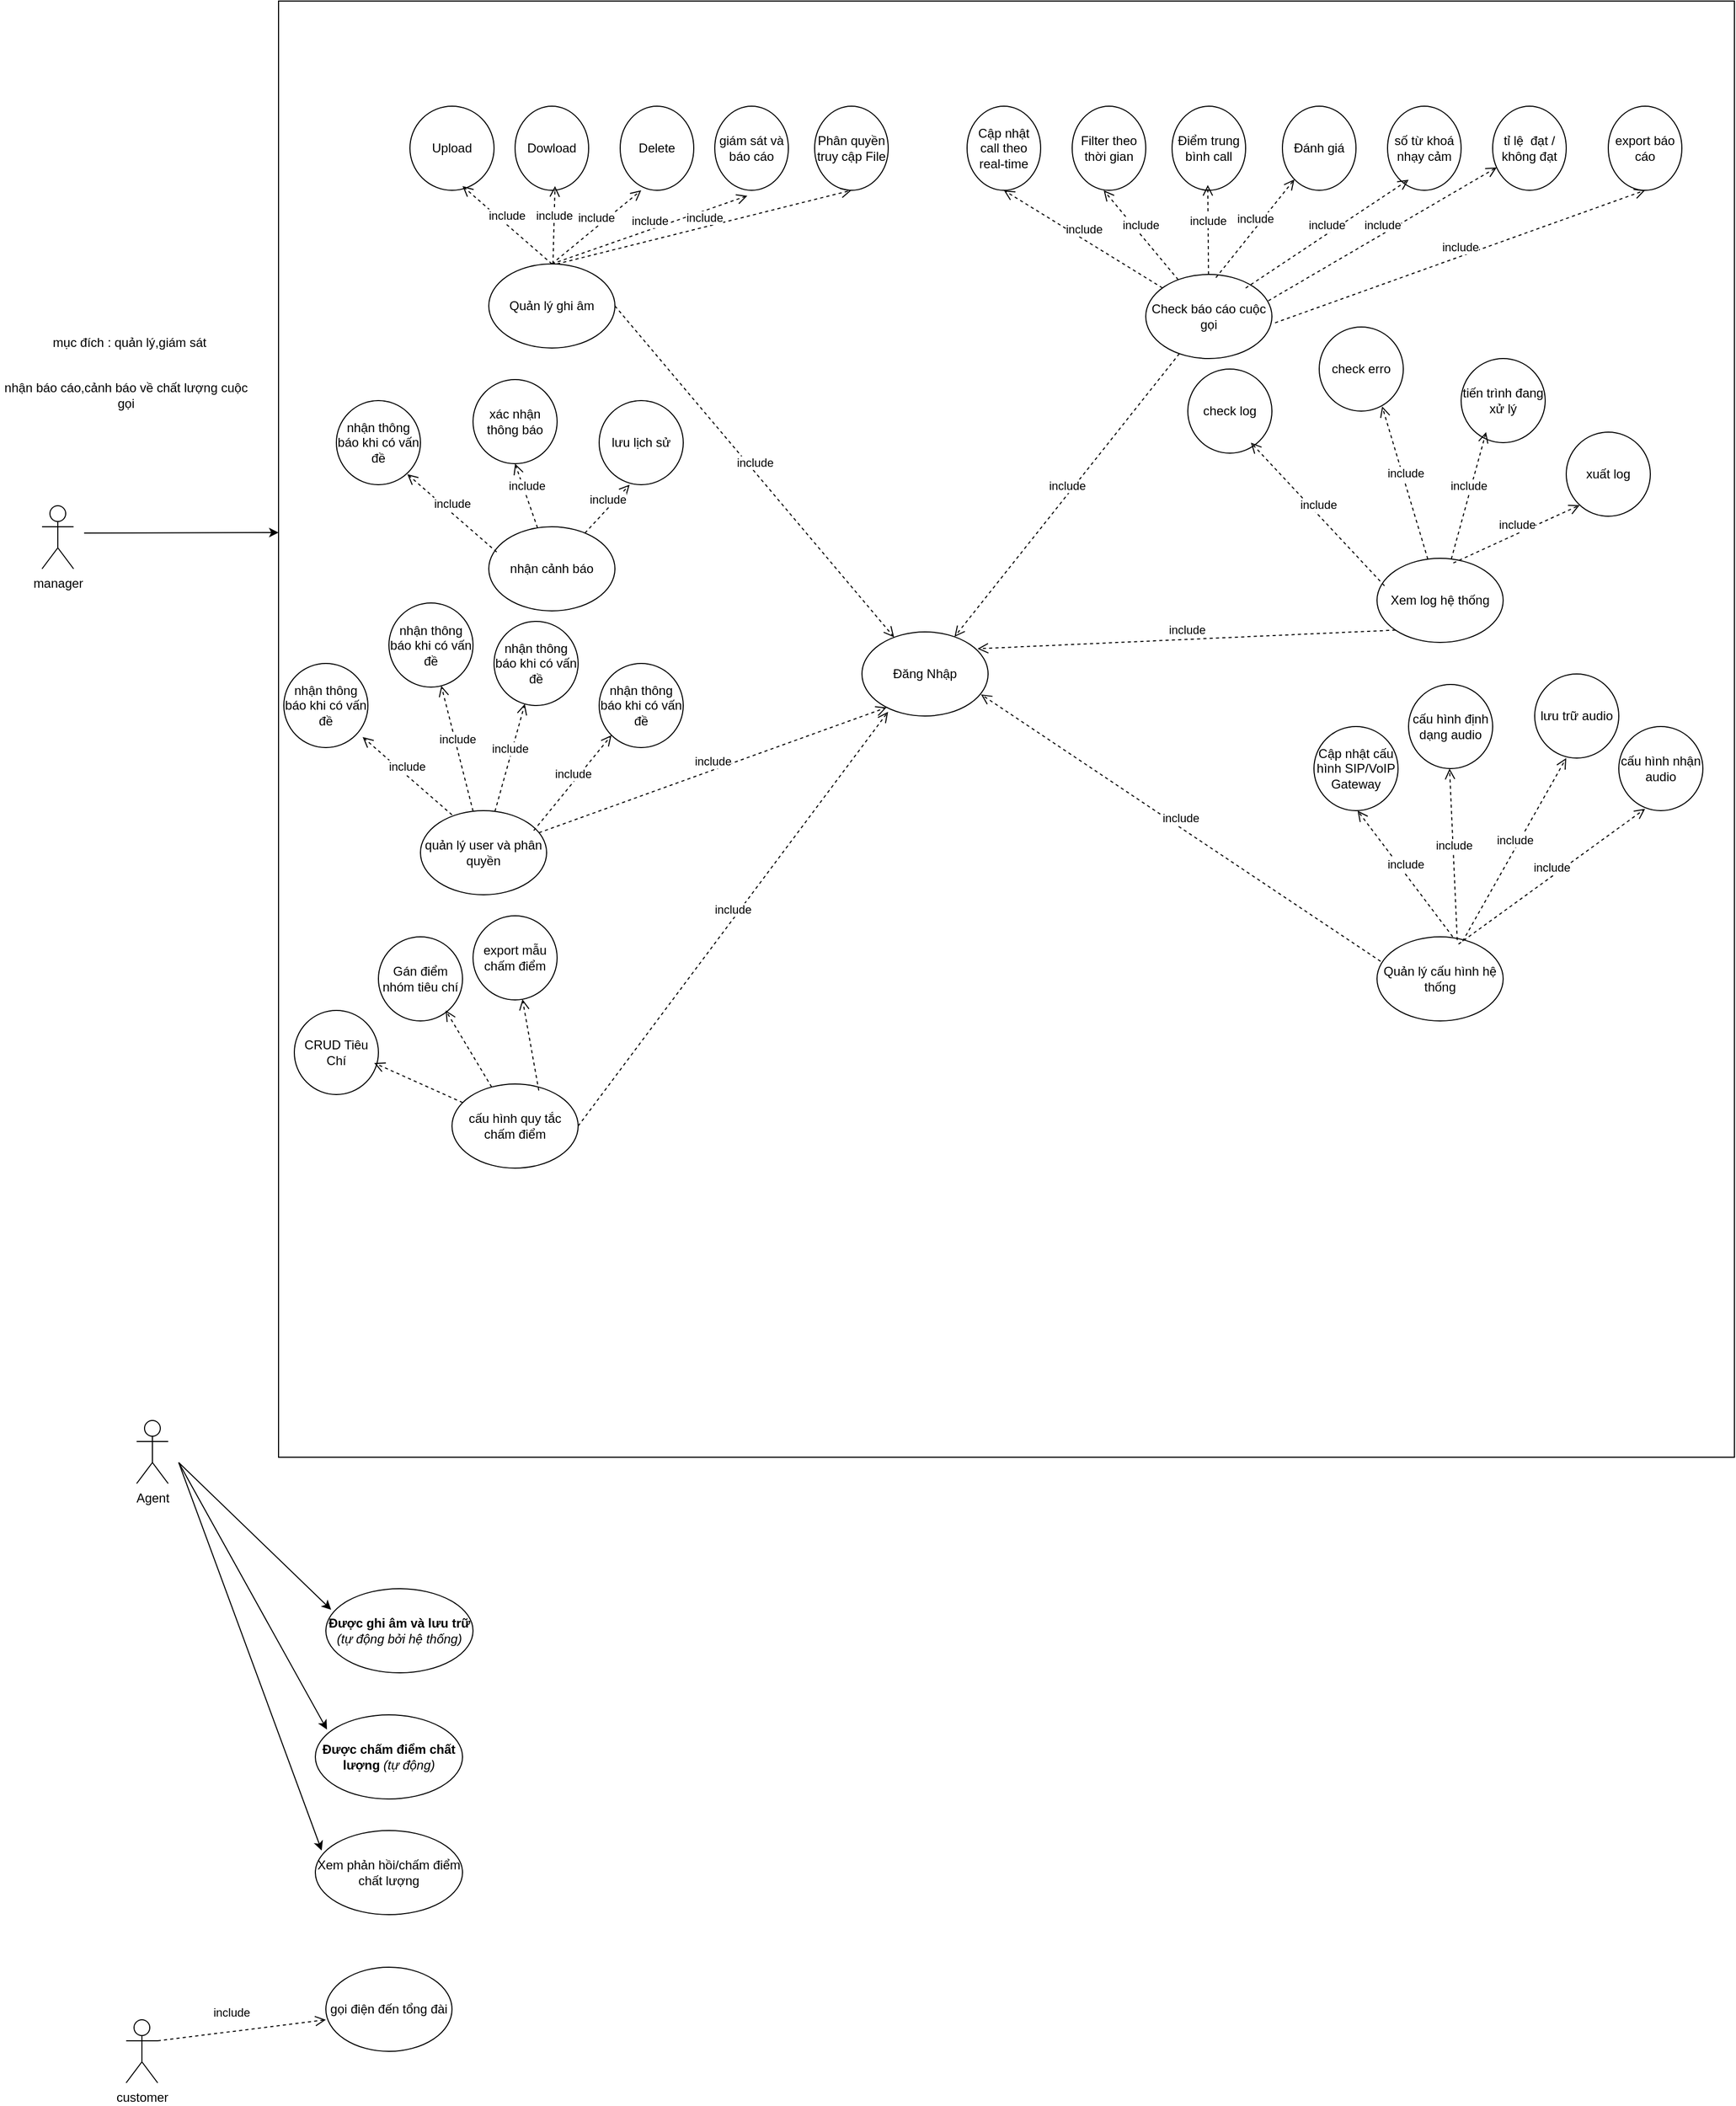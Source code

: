 <mxfile version="28.2.2">
  <diagram name="Page-1" id="EZKo6Iak0aGbaEkY86H6">
    <mxGraphModel dx="2770" dy="2153" grid="1" gridSize="10" guides="1" tooltips="1" connect="1" arrows="1" fold="1" page="1" pageScale="1" pageWidth="850" pageHeight="1100" math="0" shadow="0">
      <root>
        <mxCell id="0" />
        <mxCell id="1" parent="0" />
        <mxCell id="Q1sx3dnFDLbW0q8oinUK-1" value="manager" style="shape=umlActor;verticalLabelPosition=bottom;verticalAlign=top;html=1;outlineConnect=0;" parent="1" vertex="1">
          <mxGeometry x="-20" y="450" width="30" height="60" as="geometry" />
        </mxCell>
        <mxCell id="Q1sx3dnFDLbW0q8oinUK-2" value="mục đích : quản lý,giám sát&amp;nbsp;" style="text;html=1;align=center;verticalAlign=middle;whiteSpace=wrap;rounded=0;" parent="1" vertex="1">
          <mxGeometry x="-60" y="280" width="250" height="30" as="geometry" />
        </mxCell>
        <mxCell id="Q1sx3dnFDLbW0q8oinUK-3" value="nhận báo cáo,cảnh báo về chất lượng cuộc gọi" style="text;html=1;align=center;verticalAlign=middle;whiteSpace=wrap;rounded=0;" parent="1" vertex="1">
          <mxGeometry x="-60" y="330" width="240" height="30" as="geometry" />
        </mxCell>
        <mxCell id="Q1sx3dnFDLbW0q8oinUK-4" value="Agent" style="shape=umlActor;verticalLabelPosition=bottom;verticalAlign=top;html=1;" parent="1" vertex="1">
          <mxGeometry x="70" y="1320" width="30" height="60" as="geometry" />
        </mxCell>
        <mxCell id="Q1sx3dnFDLbW0q8oinUK-7" value="&lt;strong data-end=&quot;556&quot; data-start=&quot;530&quot;&gt;Được ghi âm và lưu trữ&lt;/strong&gt; &lt;em data-end=&quot;581&quot; data-start=&quot;557&quot;&gt;(tự động bởi hệ thống)&lt;/em&gt;" style="ellipse;whiteSpace=wrap;html=1;" parent="1" vertex="1">
          <mxGeometry x="250" y="1480" width="140" height="80" as="geometry" />
        </mxCell>
        <mxCell id="Q1sx3dnFDLbW0q8oinUK-8" value="" style="endArrow=classic;html=1;rounded=0;entryX=0.036;entryY=0.25;entryDx=0;entryDy=0;entryPerimeter=0;" parent="1" target="Q1sx3dnFDLbW0q8oinUK-7" edge="1">
          <mxGeometry width="50" height="50" relative="1" as="geometry">
            <mxPoint x="110" y="1360" as="sourcePoint" />
            <mxPoint x="240" y="1440" as="targetPoint" />
          </mxGeometry>
        </mxCell>
        <mxCell id="Q1sx3dnFDLbW0q8oinUK-9" value="customer" style="shape=umlActor;verticalLabelPosition=bottom;verticalAlign=top;html=1;outlineConnect=0;" parent="1" vertex="1">
          <mxGeometry x="60" y="1890" width="30" height="60" as="geometry" />
        </mxCell>
        <mxCell id="Q1sx3dnFDLbW0q8oinUK-10" value="&lt;strong data-end=&quot;743&quot; data-start=&quot;714&quot;&gt;Được chấm điểm chất lượng&lt;/strong&gt; &lt;em data-end=&quot;755&quot; data-start=&quot;744&quot;&gt;(tự động)&lt;/em&gt;" style="ellipse;whiteSpace=wrap;html=1;" parent="1" vertex="1">
          <mxGeometry x="240" y="1600" width="140" height="80" as="geometry" />
        </mxCell>
        <mxCell id="Q1sx3dnFDLbW0q8oinUK-11" value="Xem phản hồi/chấm điểm chất lượng" style="ellipse;whiteSpace=wrap;html=1;" parent="1" vertex="1">
          <mxGeometry x="240" y="1710" width="140" height="80" as="geometry" />
        </mxCell>
        <mxCell id="Q1sx3dnFDLbW0q8oinUK-12" value="" style="endArrow=classic;html=1;rounded=0;entryX=0.079;entryY=0.175;entryDx=0;entryDy=0;entryPerimeter=0;" parent="1" target="Q1sx3dnFDLbW0q8oinUK-10" edge="1">
          <mxGeometry width="50" height="50" relative="1" as="geometry">
            <mxPoint x="110" y="1360" as="sourcePoint" />
            <mxPoint x="240" y="1540" as="targetPoint" />
          </mxGeometry>
        </mxCell>
        <mxCell id="Q1sx3dnFDLbW0q8oinUK-13" value="" style="endArrow=classic;html=1;rounded=0;entryX=0.043;entryY=0.238;entryDx=0;entryDy=0;entryPerimeter=0;" parent="1" target="Q1sx3dnFDLbW0q8oinUK-11" edge="1">
          <mxGeometry width="50" height="50" relative="1" as="geometry">
            <mxPoint x="110" y="1360" as="sourcePoint" />
            <mxPoint x="250" y="1640" as="targetPoint" />
          </mxGeometry>
        </mxCell>
        <mxCell id="Q1sx3dnFDLbW0q8oinUK-18" value="gọi điện đến tổng đài" style="ellipse;whiteSpace=wrap;html=1;" parent="1" vertex="1">
          <mxGeometry x="250" y="1840" width="120" height="80" as="geometry" />
        </mxCell>
        <mxCell id="Q1sx3dnFDLbW0q8oinUK-19" value="include" style="html=1;verticalAlign=bottom;endArrow=open;dashed=1;endSize=8;curved=0;rounded=0;exitX=1.017;exitY=0.4;exitDx=0;exitDy=0;exitPerimeter=0;entryX=0;entryY=0.625;entryDx=0;entryDy=0;entryPerimeter=0;" parent="1" target="Q1sx3dnFDLbW0q8oinUK-18" edge="1">
          <mxGeometry x="-0.114" y="9" relative="1" as="geometry">
            <mxPoint x="90" y="1910" as="sourcePoint" />
            <mxPoint x="188" y="1968" as="targetPoint" />
            <mxPoint as="offset" />
          </mxGeometry>
        </mxCell>
        <mxCell id="Q1sx3dnFDLbW0q8oinUK-20" value="" style="whiteSpace=wrap;html=1;aspect=fixed;" parent="1" vertex="1">
          <mxGeometry x="205" y="-30" width="1385" height="1385" as="geometry" />
        </mxCell>
        <mxCell id="Q1sx3dnFDLbW0q8oinUK-21" value="" style="endArrow=classic;html=1;rounded=0;entryX=0;entryY=0.365;entryDx=0;entryDy=0;entryPerimeter=0;" parent="1" target="Q1sx3dnFDLbW0q8oinUK-20" edge="1">
          <mxGeometry width="50" height="50" relative="1" as="geometry">
            <mxPoint x="20" y="476" as="sourcePoint" />
            <mxPoint x="230" y="230" as="targetPoint" />
          </mxGeometry>
        </mxCell>
        <mxCell id="Q1sx3dnFDLbW0q8oinUK-22" value="Upload" style="ellipse;whiteSpace=wrap;html=1;" parent="1" vertex="1">
          <mxGeometry x="330" y="70" width="80" height="80" as="geometry" />
        </mxCell>
        <mxCell id="Q1sx3dnFDLbW0q8oinUK-23" value="Dowload" style="ellipse;whiteSpace=wrap;html=1;" parent="1" vertex="1">
          <mxGeometry x="430" y="70" width="70" height="80" as="geometry" />
        </mxCell>
        <mxCell id="Q1sx3dnFDLbW0q8oinUK-24" value="Delete" style="ellipse;whiteSpace=wrap;html=1;" parent="1" vertex="1">
          <mxGeometry x="530" y="70" width="70" height="80" as="geometry" />
        </mxCell>
        <mxCell id="Q1sx3dnFDLbW0q8oinUK-25" value="Quản lý ghi âm" style="ellipse;whiteSpace=wrap;html=1;" parent="1" vertex="1">
          <mxGeometry x="405" y="220" width="120" height="80" as="geometry" />
        </mxCell>
        <mxCell id="Q1sx3dnFDLbW0q8oinUK-26" value="include" style="html=1;verticalAlign=bottom;endArrow=open;dashed=1;endSize=8;curved=0;rounded=0;exitX=0.5;exitY=0;exitDx=0;exitDy=0;" parent="1" source="Q1sx3dnFDLbW0q8oinUK-25" edge="1">
          <mxGeometry relative="1" as="geometry">
            <mxPoint x="460" y="160.5" as="sourcePoint" />
            <mxPoint x="550" y="150" as="targetPoint" />
          </mxGeometry>
        </mxCell>
        <mxCell id="Q1sx3dnFDLbW0q8oinUK-27" value="include" style="html=1;verticalAlign=bottom;endArrow=open;dashed=1;endSize=8;curved=0;rounded=0;" parent="1" source="Q1sx3dnFDLbW0q8oinUK-25" edge="1">
          <mxGeometry relative="1" as="geometry">
            <mxPoint x="410" y="220" as="sourcePoint" />
            <mxPoint x="468" y="146" as="targetPoint" />
          </mxGeometry>
        </mxCell>
        <mxCell id="Q1sx3dnFDLbW0q8oinUK-28" value="include" style="html=1;verticalAlign=bottom;endArrow=open;dashed=1;endSize=8;curved=0;rounded=0;exitX=0.5;exitY=0;exitDx=0;exitDy=0;" parent="1" source="Q1sx3dnFDLbW0q8oinUK-25" edge="1">
          <mxGeometry relative="1" as="geometry">
            <mxPoint x="378" y="220" as="sourcePoint" />
            <mxPoint x="380" y="146" as="targetPoint" />
          </mxGeometry>
        </mxCell>
        <mxCell id="Q1sx3dnFDLbW0q8oinUK-38" value="giám sát và báo cáo" style="ellipse;whiteSpace=wrap;html=1;" parent="1" vertex="1">
          <mxGeometry x="620" y="70" width="70" height="80" as="geometry" />
        </mxCell>
        <mxCell id="Q1sx3dnFDLbW0q8oinUK-39" value="Phân quyền truy cập File" style="ellipse;whiteSpace=wrap;html=1;" parent="1" vertex="1">
          <mxGeometry x="715" y="70" width="70" height="80" as="geometry" />
        </mxCell>
        <mxCell id="Q1sx3dnFDLbW0q8oinUK-40" value="include" style="html=1;verticalAlign=bottom;endArrow=open;dashed=1;endSize=8;curved=0;rounded=0;exitX=0.5;exitY=0;exitDx=0;exitDy=0;entryX=0.442;entryY=1.065;entryDx=0;entryDy=0;entryPerimeter=0;" parent="1" source="Q1sx3dnFDLbW0q8oinUK-25" target="Q1sx3dnFDLbW0q8oinUK-38" edge="1">
          <mxGeometry relative="1" as="geometry">
            <mxPoint x="490" y="230" as="sourcePoint" />
            <mxPoint x="575" y="160" as="targetPoint" />
          </mxGeometry>
        </mxCell>
        <mxCell id="Q1sx3dnFDLbW0q8oinUK-41" value="include" style="html=1;verticalAlign=bottom;endArrow=open;dashed=1;endSize=8;curved=0;rounded=0;entryX=0.5;entryY=1;entryDx=0;entryDy=0;" parent="1" target="Q1sx3dnFDLbW0q8oinUK-39" edge="1">
          <mxGeometry relative="1" as="geometry">
            <mxPoint x="470" y="220" as="sourcePoint" />
            <mxPoint x="986" y="310" as="targetPoint" />
          </mxGeometry>
        </mxCell>
        <mxCell id="wzDemx3nPhMN1dmbau8B-1" value="Check báo cáo cuộc gọi" style="ellipse;whiteSpace=wrap;html=1;" vertex="1" parent="1">
          <mxGeometry x="1030" y="230" width="120" height="80" as="geometry" />
        </mxCell>
        <mxCell id="wzDemx3nPhMN1dmbau8B-2" value="Cập nhật call theo real-time" style="ellipse;whiteSpace=wrap;html=1;" vertex="1" parent="1">
          <mxGeometry x="860" y="70" width="70" height="80" as="geometry" />
        </mxCell>
        <mxCell id="wzDemx3nPhMN1dmbau8B-3" value="Filter theo thời gian" style="ellipse;whiteSpace=wrap;html=1;" vertex="1" parent="1">
          <mxGeometry x="960" y="70" width="70" height="80" as="geometry" />
        </mxCell>
        <mxCell id="wzDemx3nPhMN1dmbau8B-4" value="Điểm trung bình call" style="ellipse;whiteSpace=wrap;html=1;" vertex="1" parent="1">
          <mxGeometry x="1055" y="70" width="70" height="80" as="geometry" />
        </mxCell>
        <mxCell id="wzDemx3nPhMN1dmbau8B-5" value="Đánh giá" style="ellipse;whiteSpace=wrap;html=1;" vertex="1" parent="1">
          <mxGeometry x="1160" y="70" width="70" height="80" as="geometry" />
        </mxCell>
        <mxCell id="wzDemx3nPhMN1dmbau8B-6" value="số từ khoá nhạy cảm" style="ellipse;whiteSpace=wrap;html=1;" vertex="1" parent="1">
          <mxGeometry x="1260" y="70" width="70" height="80" as="geometry" />
        </mxCell>
        <mxCell id="wzDemx3nPhMN1dmbau8B-7" value="tỉ lệ&amp;nbsp; đạt / không đạt" style="ellipse;whiteSpace=wrap;html=1;" vertex="1" parent="1">
          <mxGeometry x="1360" y="70" width="70" height="80" as="geometry" />
        </mxCell>
        <mxCell id="wzDemx3nPhMN1dmbau8B-8" value="export báo cáo" style="ellipse;whiteSpace=wrap;html=1;" vertex="1" parent="1">
          <mxGeometry x="1470" y="70" width="70" height="80" as="geometry" />
        </mxCell>
        <mxCell id="wzDemx3nPhMN1dmbau8B-9" value="include" style="html=1;verticalAlign=bottom;endArrow=open;dashed=1;endSize=8;curved=0;rounded=0;entryX=0.5;entryY=1;entryDx=0;entryDy=0;" edge="1" parent="1" source="wzDemx3nPhMN1dmbau8B-1" target="wzDemx3nPhMN1dmbau8B-2">
          <mxGeometry relative="1" as="geometry">
            <mxPoint x="790" y="300" as="sourcePoint" />
            <mxPoint x="1070" y="230" as="targetPoint" />
          </mxGeometry>
        </mxCell>
        <mxCell id="wzDemx3nPhMN1dmbau8B-10" value="include" style="html=1;verticalAlign=bottom;endArrow=open;dashed=1;endSize=8;curved=0;rounded=0;entryX=0.5;entryY=1;entryDx=0;entryDy=0;" edge="1" parent="1" source="wzDemx3nPhMN1dmbau8B-1">
          <mxGeometry relative="1" as="geometry">
            <mxPoint x="1141" y="243" as="sourcePoint" />
            <mxPoint x="990" y="150" as="targetPoint" />
          </mxGeometry>
        </mxCell>
        <mxCell id="wzDemx3nPhMN1dmbau8B-12" value="include" style="html=1;verticalAlign=bottom;endArrow=open;dashed=1;endSize=8;curved=0;rounded=0;entryX=0.5;entryY=1;entryDx=0;entryDy=0;" edge="1" parent="1" source="wzDemx3nPhMN1dmbau8B-1">
          <mxGeometry relative="1" as="geometry">
            <mxPoint x="1160" y="230" as="sourcePoint" />
            <mxPoint x="1089" y="145" as="targetPoint" />
          </mxGeometry>
        </mxCell>
        <mxCell id="wzDemx3nPhMN1dmbau8B-13" value="include" style="html=1;verticalAlign=bottom;endArrow=open;dashed=1;endSize=8;curved=0;rounded=0;exitX=0.556;exitY=0.039;exitDx=0;exitDy=0;exitPerimeter=0;" edge="1" parent="1" source="wzDemx3nPhMN1dmbau8B-1" target="wzDemx3nPhMN1dmbau8B-5">
          <mxGeometry relative="1" as="geometry">
            <mxPoint x="1231" y="375" as="sourcePoint" />
            <mxPoint x="1230" y="290" as="targetPoint" />
          </mxGeometry>
        </mxCell>
        <mxCell id="wzDemx3nPhMN1dmbau8B-14" value="include" style="html=1;verticalAlign=bottom;endArrow=open;dashed=1;endSize=8;curved=0;rounded=0;exitX=0.556;exitY=0.039;exitDx=0;exitDy=0;exitPerimeter=0;entryX=0.286;entryY=0.875;entryDx=0;entryDy=0;entryPerimeter=0;" edge="1" parent="1" target="wzDemx3nPhMN1dmbau8B-6">
          <mxGeometry relative="1" as="geometry">
            <mxPoint x="1125" y="243" as="sourcePoint" />
            <mxPoint x="1199" y="150" as="targetPoint" />
          </mxGeometry>
        </mxCell>
        <mxCell id="wzDemx3nPhMN1dmbau8B-16" value="include" style="html=1;verticalAlign=bottom;endArrow=open;dashed=1;endSize=8;curved=0;rounded=0;exitX=0.972;exitY=0.313;exitDx=0;exitDy=0;exitPerimeter=0;" edge="1" parent="1" source="wzDemx3nPhMN1dmbau8B-1" target="wzDemx3nPhMN1dmbau8B-7">
          <mxGeometry relative="1" as="geometry">
            <mxPoint x="1240" y="373" as="sourcePoint" />
            <mxPoint x="1395" y="270" as="targetPoint" />
          </mxGeometry>
        </mxCell>
        <mxCell id="wzDemx3nPhMN1dmbau8B-17" value="include" style="html=1;verticalAlign=bottom;endArrow=open;dashed=1;endSize=8;curved=0;rounded=0;entryX=0.5;entryY=1;entryDx=0;entryDy=0;" edge="1" parent="1" target="wzDemx3nPhMN1dmbau8B-8">
          <mxGeometry relative="1" as="geometry">
            <mxPoint x="1153" y="276.037" as="sourcePoint" />
            <mxPoint x="1260" y="230" as="targetPoint" />
          </mxGeometry>
        </mxCell>
        <mxCell id="wzDemx3nPhMN1dmbau8B-18" value="nhận cảnh báo" style="ellipse;whiteSpace=wrap;html=1;" vertex="1" parent="1">
          <mxGeometry x="405" y="470" width="120" height="80" as="geometry" />
        </mxCell>
        <mxCell id="wzDemx3nPhMN1dmbau8B-19" value="nhận thông báo khi có vấn đề&lt;span style=&quot;text-wrap-mode: nowrap; color: rgba(0, 0, 0, 0); font-family: monospace; font-size: 0px; text-align: start;&quot;&gt;%3CmxGraphModel%3E%3Croot%3E%3CmxCell%20id%3D%220%22%2F%3E%3CmxCell%20id%3D%221%22%20parent%3D%220%22%2F%3E%3CmxCell%20id%3D%222%22%20value%3D%22include%22%20style%3D%22text%3Bhtml%3D1%3Balign%3Dcenter%3BverticalAlign%3Dmiddle%3BwhiteSpace%3Dwrap%3Brounded%3D0%3Brotation%3D45%3B%22%20vertex%3D%221%22%20parent%3D%221%22%3E%3CmxGeometry%20x%3D%22440.0%22%20y%3D%22194.999%22%20width%3D%2250%22%20height%3D%2230%22%20as%3D%22geometry%22%2F%3E%3C%2FmxCell%3E%3C%2Froot%3E%3C%2FmxGraphModel%3E khi có v&lt;/span&gt;" style="ellipse;whiteSpace=wrap;html=1;" vertex="1" parent="1">
          <mxGeometry x="260" y="350" width="80" height="80" as="geometry" />
        </mxCell>
        <mxCell id="wzDemx3nPhMN1dmbau8B-20" value="include" style="html=1;verticalAlign=bottom;endArrow=open;dashed=1;endSize=8;curved=0;rounded=0;exitX=0.5;exitY=0;exitDx=0;exitDy=0;" edge="1" parent="1">
          <mxGeometry relative="1" as="geometry">
            <mxPoint x="412.5" y="494" as="sourcePoint" />
            <mxPoint x="327.5" y="420" as="targetPoint" />
          </mxGeometry>
        </mxCell>
        <mxCell id="wzDemx3nPhMN1dmbau8B-21" value="xác nhận thông báo" style="ellipse;whiteSpace=wrap;html=1;" vertex="1" parent="1">
          <mxGeometry x="390" y="330" width="80" height="80" as="geometry" />
        </mxCell>
        <mxCell id="wzDemx3nPhMN1dmbau8B-22" value="lưu lịch sử" style="ellipse;whiteSpace=wrap;html=1;" vertex="1" parent="1">
          <mxGeometry x="510" y="350" width="80" height="80" as="geometry" />
        </mxCell>
        <mxCell id="wzDemx3nPhMN1dmbau8B-23" value="include" style="html=1;verticalAlign=bottom;endArrow=open;dashed=1;endSize=8;curved=0;rounded=0;" edge="1" parent="1" source="wzDemx3nPhMN1dmbau8B-18">
          <mxGeometry relative="1" as="geometry">
            <mxPoint x="515" y="484" as="sourcePoint" />
            <mxPoint x="430" y="410" as="targetPoint" />
          </mxGeometry>
        </mxCell>
        <mxCell id="wzDemx3nPhMN1dmbau8B-24" value="include" style="html=1;verticalAlign=bottom;endArrow=open;dashed=1;endSize=8;curved=0;rounded=0;" edge="1" parent="1" source="wzDemx3nPhMN1dmbau8B-18">
          <mxGeometry relative="1" as="geometry">
            <mxPoint x="561" y="491" as="sourcePoint" />
            <mxPoint x="539" y="430" as="targetPoint" />
          </mxGeometry>
        </mxCell>
        <mxCell id="wzDemx3nPhMN1dmbau8B-25" value="cấu hình quy tắc chấm điểm" style="ellipse;whiteSpace=wrap;html=1;" vertex="1" parent="1">
          <mxGeometry x="370" y="1000" width="120" height="80" as="geometry" />
        </mxCell>
        <mxCell id="wzDemx3nPhMN1dmbau8B-26" value="CRUD Tiêu Chí" style="ellipse;whiteSpace=wrap;html=1;" vertex="1" parent="1">
          <mxGeometry x="220" y="930" width="80" height="80" as="geometry" />
        </mxCell>
        <mxCell id="wzDemx3nPhMN1dmbau8B-27" value="Gán điểm nhóm tiêu chí" style="ellipse;whiteSpace=wrap;html=1;" vertex="1" parent="1">
          <mxGeometry x="300" y="860" width="80" height="80" as="geometry" />
        </mxCell>
        <mxCell id="wzDemx3nPhMN1dmbau8B-33" value="Xem log hệ thống" style="ellipse;whiteSpace=wrap;html=1;" vertex="1" parent="1">
          <mxGeometry x="1250" y="500" width="120" height="80" as="geometry" />
        </mxCell>
        <mxCell id="wzDemx3nPhMN1dmbau8B-34" value="check log" style="ellipse;whiteSpace=wrap;html=1;" vertex="1" parent="1">
          <mxGeometry x="1070" y="320" width="80" height="80" as="geometry" />
        </mxCell>
        <mxCell id="wzDemx3nPhMN1dmbau8B-35" value="check erro" style="ellipse;whiteSpace=wrap;html=1;" vertex="1" parent="1">
          <mxGeometry x="1195" y="280" width="80" height="80" as="geometry" />
        </mxCell>
        <mxCell id="wzDemx3nPhMN1dmbau8B-36" value="tiến trình đang xử lý" style="ellipse;whiteSpace=wrap;html=1;" vertex="1" parent="1">
          <mxGeometry x="1330" y="310" width="80" height="80" as="geometry" />
        </mxCell>
        <mxCell id="wzDemx3nPhMN1dmbau8B-37" value="xuất log" style="ellipse;whiteSpace=wrap;html=1;" vertex="1" parent="1">
          <mxGeometry x="1430" y="380" width="80" height="80" as="geometry" />
        </mxCell>
        <mxCell id="wzDemx3nPhMN1dmbau8B-39" value="include" style="html=1;verticalAlign=bottom;endArrow=open;dashed=1;endSize=8;curved=0;rounded=0;" edge="1" parent="1" source="wzDemx3nPhMN1dmbau8B-33">
          <mxGeometry relative="1" as="geometry">
            <mxPoint x="1266.25" y="483" as="sourcePoint" />
            <mxPoint x="1353.75" y="380" as="targetPoint" />
          </mxGeometry>
        </mxCell>
        <mxCell id="wzDemx3nPhMN1dmbau8B-40" value="include" style="html=1;verticalAlign=bottom;endArrow=open;dashed=1;endSize=8;curved=0;rounded=0;exitX=0.605;exitY=0.055;exitDx=0;exitDy=0;exitPerimeter=0;" edge="1" parent="1" source="wzDemx3nPhMN1dmbau8B-33">
          <mxGeometry relative="1" as="geometry">
            <mxPoint x="1410" y="570.5" as="sourcePoint" />
            <mxPoint x="1442.75" y="449.5" as="targetPoint" />
          </mxGeometry>
        </mxCell>
        <mxCell id="wzDemx3nPhMN1dmbau8B-41" value="include" style="html=1;verticalAlign=bottom;endArrow=open;dashed=1;endSize=8;curved=0;rounded=0;" edge="1" parent="1" source="wzDemx3nPhMN1dmbau8B-33">
          <mxGeometry relative="1" as="geometry">
            <mxPoint x="1135.13" y="410" as="sourcePoint" />
            <mxPoint x="1254.88" y="355.5" as="targetPoint" />
          </mxGeometry>
        </mxCell>
        <mxCell id="wzDemx3nPhMN1dmbau8B-42" value="include" style="html=1;verticalAlign=bottom;endArrow=open;dashed=1;endSize=8;curved=0;rounded=0;exitX=0.059;exitY=0.327;exitDx=0;exitDy=0;exitPerimeter=0;" edge="1" parent="1" source="wzDemx3nPhMN1dmbau8B-33">
          <mxGeometry relative="1" as="geometry">
            <mxPoint x="1173.12" y="535.5" as="sourcePoint" />
            <mxPoint x="1130" y="390" as="targetPoint" />
          </mxGeometry>
        </mxCell>
        <mxCell id="wzDemx3nPhMN1dmbau8B-43" value="quản lý user và phân quyền" style="ellipse;whiteSpace=wrap;html=1;" vertex="1" parent="1">
          <mxGeometry x="340" y="740" width="120" height="80" as="geometry" />
        </mxCell>
        <mxCell id="wzDemx3nPhMN1dmbau8B-44" value="nhận thông báo khi có vấn đề&lt;span style=&quot;text-wrap-mode: nowrap; color: rgba(0, 0, 0, 0); font-family: monospace; font-size: 0px; text-align: start;&quot;&gt;%3CmxGraphModel%3E%3Croot%3E%3CmxCell%20id%3D%220%22%2F%3E%3CmxCell%20id%3D%221%22%20parent%3D%220%22%2F%3E%3CmxCell%20id%3D%222%22%20value%3D%22include%22%20style%3D%22text%3Bhtml%3D1%3Balign%3Dcenter%3BverticalAlign%3Dmiddle%3BwhiteSpace%3Dwrap%3Brounded%3D0%3Brotation%3D45%3B%22%20vertex%3D%221%22%20parent%3D%221%22%3E%3CmxGeometry%20x%3D%22440.0%22%20y%3D%22194.999%22%20width%3D%2250%22%20height%3D%2230%22%20as%3D%22geometry%22%2F%3E%3C%2FmxCell%3E%3C%2Froot%3E%3C%2FmxGraphModel%3E khi có v&lt;/span&gt;" style="ellipse;whiteSpace=wrap;html=1;" vertex="1" parent="1">
          <mxGeometry x="210" y="600" width="80" height="80" as="geometry" />
        </mxCell>
        <mxCell id="wzDemx3nPhMN1dmbau8B-45" value="nhận thông báo khi có vấn đề&lt;span style=&quot;text-wrap-mode: nowrap; color: rgba(0, 0, 0, 0); font-family: monospace; font-size: 0px; text-align: start;&quot;&gt;%3CmxGraphModel%3E%3Croot%3E%3CmxCell%20id%3D%220%22%2F%3E%3CmxCell%20id%3D%221%22%20parent%3D%220%22%2F%3E%3CmxCell%20id%3D%222%22%20value%3D%22include%22%20style%3D%22text%3Bhtml%3D1%3Balign%3Dcenter%3BverticalAlign%3Dmiddle%3BwhiteSpace%3Dwrap%3Brounded%3D0%3Brotation%3D45%3B%22%20vertex%3D%221%22%20parent%3D%221%22%3E%3CmxGeometry%20x%3D%22440.0%22%20y%3D%22194.999%22%20width%3D%2250%22%20height%3D%2230%22%20as%3D%22geometry%22%2F%3E%3C%2FmxCell%3E%3C%2Froot%3E%3C%2FmxGraphModel%3E khi có v&lt;/span&gt;" style="ellipse;whiteSpace=wrap;html=1;" vertex="1" parent="1">
          <mxGeometry x="310" y="542.5" width="80" height="80" as="geometry" />
        </mxCell>
        <mxCell id="wzDemx3nPhMN1dmbau8B-46" value="nhận thông báo khi có vấn đề&lt;span style=&quot;text-wrap-mode: nowrap; color: rgba(0, 0, 0, 0); font-family: monospace; font-size: 0px; text-align: start;&quot;&gt;%3CmxGraphModel%3E%3Croot%3E%3CmxCell%20id%3D%220%22%2F%3E%3CmxCell%20id%3D%221%22%20parent%3D%220%22%2F%3E%3CmxCell%20id%3D%222%22%20value%3D%22include%22%20style%3D%22text%3Bhtml%3D1%3Balign%3Dcenter%3BverticalAlign%3Dmiddle%3BwhiteSpace%3Dwrap%3Brounded%3D0%3Brotation%3D45%3B%22%20vertex%3D%221%22%20parent%3D%221%22%3E%3CmxGeometry%20x%3D%22440.0%22%20y%3D%22194.999%22%20width%3D%2250%22%20height%3D%2230%22%20as%3D%22geometry%22%2F%3E%3C%2FmxCell%3E%3C%2Froot%3E%3C%2FmxGraphModel%3E khi có v&lt;/span&gt;" style="ellipse;whiteSpace=wrap;html=1;" vertex="1" parent="1">
          <mxGeometry x="410" y="560" width="80" height="80" as="geometry" />
        </mxCell>
        <mxCell id="wzDemx3nPhMN1dmbau8B-47" value="nhận thông báo khi có vấn đề&lt;span style=&quot;text-wrap-mode: nowrap; color: rgba(0, 0, 0, 0); font-family: monospace; font-size: 0px; text-align: start;&quot;&gt;%3CmxGraphModel%3E%3Croot%3E%3CmxCell%20id%3D%220%22%2F%3E%3CmxCell%20id%3D%221%22%20parent%3D%220%22%2F%3E%3CmxCell%20id%3D%222%22%20value%3D%22include%22%20style%3D%22text%3Bhtml%3D1%3Balign%3Dcenter%3BverticalAlign%3Dmiddle%3BwhiteSpace%3Dwrap%3Brounded%3D0%3Brotation%3D45%3B%22%20vertex%3D%221%22%20parent%3D%221%22%3E%3CmxGeometry%20x%3D%22440.0%22%20y%3D%22194.999%22%20width%3D%2250%22%20height%3D%2230%22%20as%3D%22geometry%22%2F%3E%3C%2FmxCell%3E%3C%2Froot%3E%3C%2FmxGraphModel%3E khi có v&lt;/span&gt;" style="ellipse;whiteSpace=wrap;html=1;" vertex="1" parent="1">
          <mxGeometry x="510" y="600" width="80" height="80" as="geometry" />
        </mxCell>
        <mxCell id="wzDemx3nPhMN1dmbau8B-48" value="include" style="html=1;verticalAlign=bottom;endArrow=open;dashed=1;endSize=8;curved=0;rounded=0;exitX=0.5;exitY=0;exitDx=0;exitDy=0;" edge="1" parent="1">
          <mxGeometry relative="1" as="geometry">
            <mxPoint x="370" y="744" as="sourcePoint" />
            <mxPoint x="285" y="670" as="targetPoint" />
          </mxGeometry>
        </mxCell>
        <mxCell id="wzDemx3nPhMN1dmbau8B-49" value="include" style="html=1;verticalAlign=bottom;endArrow=open;dashed=1;endSize=8;curved=0;rounded=0;" edge="1" parent="1" source="wzDemx3nPhMN1dmbau8B-43" target="wzDemx3nPhMN1dmbau8B-45">
          <mxGeometry relative="1" as="geometry">
            <mxPoint x="472.5" y="714" as="sourcePoint" />
            <mxPoint x="387.5" y="640" as="targetPoint" />
          </mxGeometry>
        </mxCell>
        <mxCell id="wzDemx3nPhMN1dmbau8B-50" value="include" style="html=1;verticalAlign=bottom;endArrow=open;dashed=1;endSize=8;curved=0;rounded=0;" edge="1" parent="1" source="wzDemx3nPhMN1dmbau8B-43" target="wzDemx3nPhMN1dmbau8B-46">
          <mxGeometry relative="1" as="geometry">
            <mxPoint x="500" y="750" as="sourcePoint" />
            <mxPoint x="490.5" y="650" as="targetPoint" />
          </mxGeometry>
        </mxCell>
        <mxCell id="wzDemx3nPhMN1dmbau8B-51" value="include" style="html=1;verticalAlign=bottom;endArrow=open;dashed=1;endSize=8;curved=0;rounded=0;exitX=0.898;exitY=0.237;exitDx=0;exitDy=0;exitPerimeter=0;entryX=0;entryY=1;entryDx=0;entryDy=0;" edge="1" parent="1" source="wzDemx3nPhMN1dmbau8B-43" target="wzDemx3nPhMN1dmbau8B-47">
          <mxGeometry relative="1" as="geometry">
            <mxPoint x="510" y="784" as="sourcePoint" />
            <mxPoint x="575.5" y="690" as="targetPoint" />
          </mxGeometry>
        </mxCell>
        <mxCell id="wzDemx3nPhMN1dmbau8B-52" value="Quản lý cấu hình hệ thống" style="ellipse;whiteSpace=wrap;html=1;" vertex="1" parent="1">
          <mxGeometry x="1250" y="860" width="120" height="80" as="geometry" />
        </mxCell>
        <mxCell id="wzDemx3nPhMN1dmbau8B-53" value="Cập nhật cấu hình SIP/VoIP Gateway" style="ellipse;whiteSpace=wrap;html=1;" vertex="1" parent="1">
          <mxGeometry x="1190" y="660" width="80" height="80" as="geometry" />
        </mxCell>
        <mxCell id="wzDemx3nPhMN1dmbau8B-54" value="cấu hình định dạng audio" style="ellipse;whiteSpace=wrap;html=1;" vertex="1" parent="1">
          <mxGeometry x="1280" y="620" width="80" height="80" as="geometry" />
        </mxCell>
        <mxCell id="wzDemx3nPhMN1dmbau8B-55" value="lưu trữ audio" style="ellipse;whiteSpace=wrap;html=1;" vertex="1" parent="1">
          <mxGeometry x="1400" y="610" width="80" height="80" as="geometry" />
        </mxCell>
        <mxCell id="wzDemx3nPhMN1dmbau8B-56" value="cấu hình nhận audio" style="ellipse;whiteSpace=wrap;html=1;" vertex="1" parent="1">
          <mxGeometry x="1480" y="660" width="80" height="80" as="geometry" />
        </mxCell>
        <mxCell id="wzDemx3nPhMN1dmbau8B-60" value="include" style="html=1;verticalAlign=bottom;endArrow=open;dashed=1;endSize=8;curved=0;rounded=0;exitX=0.646;exitY=0.087;exitDx=0;exitDy=0;exitPerimeter=0;entryX=0.313;entryY=0.978;entryDx=0;entryDy=0;entryPerimeter=0;" edge="1" parent="1" source="wzDemx3nPhMN1dmbau8B-52" target="wzDemx3nPhMN1dmbau8B-56">
          <mxGeometry relative="1" as="geometry">
            <mxPoint x="750" y="783" as="sourcePoint" />
            <mxPoint x="731.25" y="680" as="targetPoint" />
          </mxGeometry>
        </mxCell>
        <mxCell id="wzDemx3nPhMN1dmbau8B-61" value="" style="html=1;verticalAlign=bottom;endArrow=open;dashed=1;endSize=8;curved=0;rounded=0;exitX=0.688;exitY=0.077;exitDx=0;exitDy=0;exitPerimeter=0;" edge="1" parent="1" source="wzDemx3nPhMN1dmbau8B-25" target="wzDemx3nPhMN1dmbau8B-28">
          <mxGeometry relative="1" as="geometry">
            <mxPoint x="408" y="936" as="sourcePoint" />
            <mxPoint x="713.5" y="380" as="targetPoint" />
          </mxGeometry>
        </mxCell>
        <mxCell id="wzDemx3nPhMN1dmbau8B-28" value="export mẫu chấm điểm" style="ellipse;whiteSpace=wrap;html=1;" vertex="1" parent="1">
          <mxGeometry x="390" y="840" width="80" height="80" as="geometry" />
        </mxCell>
        <mxCell id="wzDemx3nPhMN1dmbau8B-62" value="" style="html=1;verticalAlign=bottom;endArrow=open;dashed=1;endSize=8;curved=0;rounded=0;" edge="1" parent="1" source="wzDemx3nPhMN1dmbau8B-25">
          <mxGeometry relative="1" as="geometry">
            <mxPoint x="380" y="1017" as="sourcePoint" />
            <mxPoint x="364" y="930" as="targetPoint" />
          </mxGeometry>
        </mxCell>
        <mxCell id="wzDemx3nPhMN1dmbau8B-63" value="" style="html=1;verticalAlign=bottom;endArrow=open;dashed=1;endSize=8;curved=0;rounded=0;" edge="1" parent="1" source="wzDemx3nPhMN1dmbau8B-25">
          <mxGeometry relative="1" as="geometry">
            <mxPoint x="340" y="1053" as="sourcePoint" />
            <mxPoint x="296" y="980" as="targetPoint" />
          </mxGeometry>
        </mxCell>
        <mxCell id="wzDemx3nPhMN1dmbau8B-64" value="Đăng Nhập" style="ellipse;whiteSpace=wrap;html=1;" vertex="1" parent="1">
          <mxGeometry x="760" y="570" width="120" height="80" as="geometry" />
        </mxCell>
        <mxCell id="wzDemx3nPhMN1dmbau8B-65" value="include" style="html=1;verticalAlign=bottom;endArrow=open;dashed=1;endSize=8;curved=0;rounded=0;exitX=0.679;exitY=0.052;exitDx=0;exitDy=0;exitPerimeter=0;entryX=0.313;entryY=0.978;entryDx=0;entryDy=0;entryPerimeter=0;" edge="1" parent="1" source="wzDemx3nPhMN1dmbau8B-52">
          <mxGeometry relative="1" as="geometry">
            <mxPoint x="1253" y="819" as="sourcePoint" />
            <mxPoint x="1430" y="690" as="targetPoint" />
          </mxGeometry>
        </mxCell>
        <mxCell id="wzDemx3nPhMN1dmbau8B-66" value="include" style="html=1;verticalAlign=bottom;endArrow=open;dashed=1;endSize=8;curved=0;rounded=0;exitX=0.636;exitY=0.039;exitDx=0;exitDy=0;exitPerimeter=0;entryX=0.313;entryY=0.978;entryDx=0;entryDy=0;entryPerimeter=0;" edge="1" parent="1" source="wzDemx3nPhMN1dmbau8B-52">
          <mxGeometry relative="1" as="geometry">
            <mxPoint x="1220" y="874" as="sourcePoint" />
            <mxPoint x="1319" y="700" as="targetPoint" />
          </mxGeometry>
        </mxCell>
        <mxCell id="wzDemx3nPhMN1dmbau8B-67" value="include" style="html=1;verticalAlign=bottom;endArrow=open;dashed=1;endSize=8;curved=0;rounded=0;exitX=0.6;exitY=-0.001;exitDx=0;exitDy=0;exitPerimeter=0;entryX=0.313;entryY=0.978;entryDx=0;entryDy=0;entryPerimeter=0;" edge="1" parent="1" source="wzDemx3nPhMN1dmbau8B-52">
          <mxGeometry relative="1" as="geometry">
            <mxPoint x="1238.5" y="903" as="sourcePoint" />
            <mxPoint x="1231.5" y="740" as="targetPoint" />
          </mxGeometry>
        </mxCell>
        <mxCell id="wzDemx3nPhMN1dmbau8B-68" value="include" style="html=1;verticalAlign=bottom;endArrow=open;dashed=1;endSize=8;curved=0;rounded=0;entryX=0.195;entryY=0.899;entryDx=0;entryDy=0;entryPerimeter=0;" edge="1" parent="1" source="wzDemx3nPhMN1dmbau8B-43" target="wzDemx3nPhMN1dmbau8B-64">
          <mxGeometry relative="1" as="geometry">
            <mxPoint x="730" y="851" as="sourcePoint" />
            <mxPoint x="804" y="760" as="targetPoint" />
          </mxGeometry>
        </mxCell>
        <mxCell id="wzDemx3nPhMN1dmbau8B-69" value="include" style="html=1;verticalAlign=bottom;endArrow=open;dashed=1;endSize=8;curved=0;rounded=0;entryX=0.944;entryY=0.743;entryDx=0;entryDy=0;entryPerimeter=0;exitX=0.028;exitY=0.291;exitDx=0;exitDy=0;exitPerimeter=0;" edge="1" parent="1" source="wzDemx3nPhMN1dmbau8B-52" target="wzDemx3nPhMN1dmbau8B-64">
          <mxGeometry relative="1" as="geometry">
            <mxPoint x="760" y="819" as="sourcePoint" />
            <mxPoint x="1090" y="700" as="targetPoint" />
          </mxGeometry>
        </mxCell>
        <mxCell id="wzDemx3nPhMN1dmbau8B-70" value="include" style="html=1;verticalAlign=bottom;endArrow=open;dashed=1;endSize=8;curved=0;rounded=0;entryX=0.944;entryY=0.743;entryDx=0;entryDy=0;entryPerimeter=0;exitX=0;exitY=1;exitDx=0;exitDy=0;" edge="1" parent="1" source="wzDemx3nPhMN1dmbau8B-33">
          <mxGeometry relative="1" as="geometry">
            <mxPoint x="1250" y="840" as="sourcePoint" />
            <mxPoint x="870" y="586" as="targetPoint" />
          </mxGeometry>
        </mxCell>
        <mxCell id="wzDemx3nPhMN1dmbau8B-71" value="include" style="html=1;verticalAlign=bottom;endArrow=open;dashed=1;endSize=8;curved=0;rounded=0;" edge="1" parent="1" source="wzDemx3nPhMN1dmbau8B-1" target="wzDemx3nPhMN1dmbau8B-64">
          <mxGeometry relative="1" as="geometry">
            <mxPoint x="968" y="400" as="sourcePoint" />
            <mxPoint x="570" y="418" as="targetPoint" />
          </mxGeometry>
        </mxCell>
        <mxCell id="wzDemx3nPhMN1dmbau8B-72" value="include" style="html=1;verticalAlign=bottom;endArrow=open;dashed=1;endSize=8;curved=0;rounded=0;exitX=1;exitY=0.5;exitDx=0;exitDy=0;" edge="1" parent="1" source="Q1sx3dnFDLbW0q8oinUK-25" target="wzDemx3nPhMN1dmbau8B-64">
          <mxGeometry relative="1" as="geometry">
            <mxPoint x="744" y="230" as="sourcePoint" />
            <mxPoint x="530" y="500" as="targetPoint" />
          </mxGeometry>
        </mxCell>
        <mxCell id="wzDemx3nPhMN1dmbau8B-73" value="include" style="html=1;verticalAlign=bottom;endArrow=open;dashed=1;endSize=8;curved=0;rounded=0;entryX=0.207;entryY=0.95;entryDx=0;entryDy=0;entryPerimeter=0;exitX=1;exitY=0.5;exitDx=0;exitDy=0;" edge="1" parent="1" source="wzDemx3nPhMN1dmbau8B-25" target="wzDemx3nPhMN1dmbau8B-64">
          <mxGeometry relative="1" as="geometry">
            <mxPoint x="500" y="779" as="sourcePoint" />
            <mxPoint x="830" y="660" as="targetPoint" />
          </mxGeometry>
        </mxCell>
      </root>
    </mxGraphModel>
  </diagram>
</mxfile>
